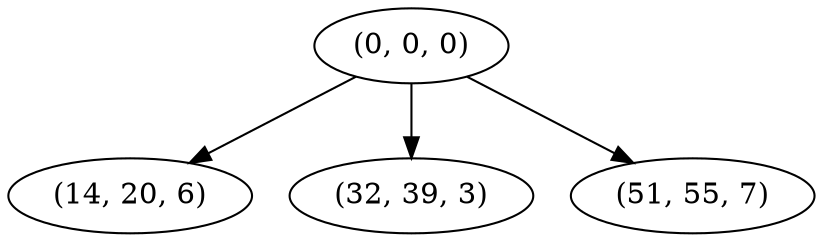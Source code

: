 digraph tree {
    "(0, 0, 0)";
    "(14, 20, 6)";
    "(32, 39, 3)";
    "(51, 55, 7)";
    "(0, 0, 0)" -> "(14, 20, 6)";
    "(0, 0, 0)" -> "(32, 39, 3)";
    "(0, 0, 0)" -> "(51, 55, 7)";
}
